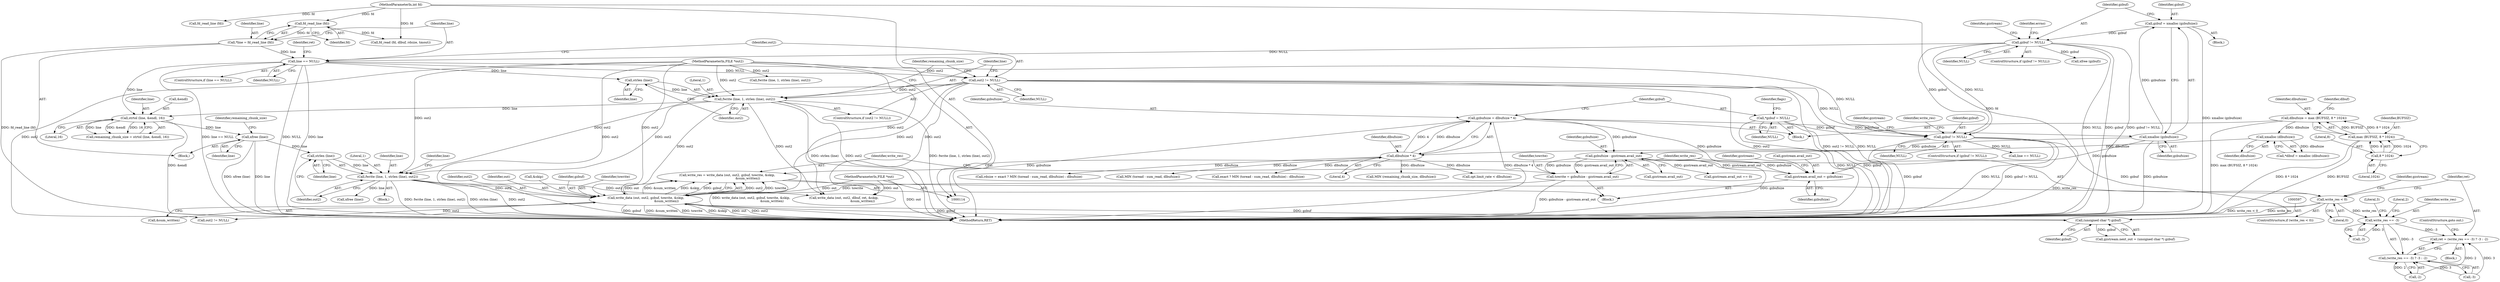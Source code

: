 digraph "0_savannah_ba6b44f6745b14dce414761a8e4b35d31b176bba@API" {
"1000660" [label="(Call,write_res < 0)"];
"1000648" [label="(Call,write_res = write_data (out, out2, gzbuf, towrite, &skip,\n                                          &sum_written))"];
"1000650" [label="(Call,write_data (out, out2, gzbuf, towrite, &skip,\n                                          &sum_written))"];
"1000117" [label="(MethodParameterIn,FILE *out)"];
"1000450" [label="(Call,fwrite (line, 1, strlen (line), out2))"];
"1000453" [label="(Call,strlen (line))"];
"1000430" [label="(Call,xfree (line))"];
"1000425" [label="(Call,strtol (line, &endl, 16))"];
"1000403" [label="(Call,line == NULL)"];
"1000397" [label="(Call,*line = fd_read_line (fd))"];
"1000399" [label="(Call,fd_read_line (fd))"];
"1000116" [label="(MethodParameterIn,int fd)"];
"1000210" [label="(Call,gzbuf != NULL)"];
"1000205" [label="(Call,gzbuf = xmalloc (gzbufsize))"];
"1000207" [label="(Call,xmalloc (gzbufsize))"];
"1000190" [label="(Call,gzbufsize = dlbufsize * 4)"];
"1000192" [label="(Call,dlbufsize * 4)"];
"1000141" [label="(Call,xmalloc (dlbufsize))"];
"1000131" [label="(Call,dlbufsize = max (BUFSIZ, 8 * 1024))"];
"1000133" [label="(Call,max (BUFSIZ, 8 * 1024))"];
"1000135" [label="(Call,8 * 1024)"];
"1000417" [label="(Call,fwrite (line, 1, strlen (line), out2))"];
"1000420" [label="(Call,strlen (line))"];
"1000414" [label="(Call,out2 != NULL)"];
"1000124" [label="(MethodParameterIn,FILE *out2)"];
"1000596" [label="(Call,(unsigned char *) gzbuf)"];
"1000567" [label="(Call,gzbuf != NULL)"];
"1000196" [label="(Call,*gzbuf = NULL)"];
"1000641" [label="(Call,towrite = gzbufsize - gzstream.avail_out)"];
"1000643" [label="(Call,gzbufsize - gzstream.avail_out)"];
"1000587" [label="(Call,gzstream.avail_out = gzbufsize)"];
"1000667" [label="(Call,write_res == -3)"];
"1000664" [label="(Call,ret = (write_res == -3) ? -3 : -2)"];
"1000666" [label="(Call,(write_res == -3) ? -3 : -2)"];
"1000124" [label="(MethodParameterIn,FILE *out2)"];
"1000131" [label="(Call,dlbufsize = max (BUFSIZ, 8 * 1024))"];
"1000415" [label="(Identifier,out2)"];
"1000405" [label="(Identifier,NULL)"];
"1000209" [label="(ControlStructure,if (gzbuf != NULL))"];
"1000216" [label="(Identifier,gzstream)"];
"1000434" [label="(Identifier,remaining_chunk_size)"];
"1000403" [label="(Call,line == NULL)"];
"1000662" [label="(Literal,0)"];
"1000642" [label="(Identifier,towrite)"];
"1000649" [label="(Identifier,write_res)"];
"1000660" [label="(Call,write_res < 0)"];
"1000725" [label="(Call,fd_read_line (fd))"];
"1000133" [label="(Call,max (BUFSIZ, 8 * 1024))"];
"1000591" [label="(Identifier,gzbufsize)"];
"1000196" [label="(Call,*gzbuf = NULL)"];
"1000211" [label="(Identifier,gzbuf)"];
"1000367" [label="(Call,MIN (toread - sum_read, dlbufsize))"];
"1000678" [label="(Identifier,gzstream)"];
"1000451" [label="(Identifier,line)"];
"1000598" [label="(Identifier,gzbuf)"];
"1000663" [label="(Block,)"];
"1000197" [label="(Identifier,gzbuf)"];
"1000454" [label="(Identifier,line)"];
"1000423" [label="(Call,remaining_chunk_size = strtol (line, &endl, 16))"];
"1000456" [label="(Call,xfree (line))"];
"1000193" [label="(Identifier,dlbufsize)"];
"1000404" [label="(Identifier,line)"];
"1000446" [label="(Block,)"];
"1000140" [label="(Identifier,dlbuf)"];
"1000408" [label="(Identifier,ret)"];
"1000414" [label="(Call,out2 != NULL)"];
"1000270" [label="(Identifier,errno)"];
"1000208" [label="(Identifier,gzbufsize)"];
"1000125" [label="(Block,)"];
"1000594" [label="(Identifier,gzstream)"];
"1000586" [label="(Block,)"];
"1000206" [label="(Identifier,gzbuf)"];
"1000659" [label="(ControlStructure,if (write_res < 0))"];
"1000648" [label="(Call,write_res = write_data (out, out2, gzbuf, towrite, &skip,\n                                          &sum_written))"];
"1000190" [label="(Call,gzbufsize = dlbufsize * 4)"];
"1000421" [label="(Identifier,line)"];
"1000453" [label="(Call,strlen (line))"];
"1000655" [label="(Call,&skip)"];
"1000398" [label="(Identifier,line)"];
"1000191" [label="(Identifier,gzbufsize)"];
"1000397" [label="(Call,*line = fd_read_line (fd))"];
"1000198" [label="(Identifier,NULL)"];
"1000136" [label="(Literal,8)"];
"1000116" [label="(MethodParameterIn,int fd)"];
"1000664" [label="(Call,ret = (write_res == -3) ? -3 : -2)"];
"1000429" [label="(Literal,16)"];
"1000425" [label="(Call,strtol (line, &endl, 16))"];
"1000567" [label="(Call,gzbuf != NULL)"];
"1000422" [label="(Identifier,out2)"];
"1000653" [label="(Identifier,gzbuf)"];
"1000142" [label="(Identifier,dlbufsize)"];
"1000568" [label="(Identifier,gzbuf)"];
"1000212" [label="(Identifier,NULL)"];
"1000413" [label="(ControlStructure,if (out2 != NULL))"];
"1000641" [label="(Call,towrite = gzbufsize - gzstream.avail_out)"];
"1000402" [label="(ControlStructure,if (line == NULL))"];
"1000668" [label="(Identifier,write_res)"];
"1000399" [label="(Call,fd_read_line (fd))"];
"1000424" [label="(Identifier,remaining_chunk_size)"];
"1000514" [label="(Call,fd_read (fd, dlbuf, rdsize, tmout))"];
"1000141" [label="(Call,xmalloc (dlbufsize))"];
"1000592" [label="(Call,gzstream.next_out = (unsigned char *) gzbuf)"];
"1000657" [label="(Call,&sum_written)"];
"1000596" [label="(Call,(unsigned char *) gzbuf)"];
"1000783" [label="(MethodReturn,RET)"];
"1000132" [label="(Identifier,dlbufsize)"];
"1000667" [label="(Call,write_res == -3)"];
"1000457" [label="(Identifier,line)"];
"1000666" [label="(Call,(write_res == -3) ? -3 : -2)"];
"1000205" [label="(Call,gzbuf = xmalloc (gzbufsize))"];
"1000365" [label="(Call,exact ? MIN (toread - sum_read, dlbufsize) : dlbufsize)"];
"1000117" [label="(MethodParameterIn,FILE *out)"];
"1000669" [label="(Call,-3)"];
"1000587" [label="(Call,gzstream.avail_out = gzbufsize)"];
"1000673" [label="(Call,-2)"];
"1000569" [label="(Identifier,NULL)"];
"1000427" [label="(Call,&endl)"];
"1000566" [label="(ControlStructure,if (gzbuf != NULL))"];
"1000643" [label="(Call,gzbufsize - gzstream.avail_out)"];
"1000430" [label="(Call,xfree (line))"];
"1000665" [label="(Identifier,ret)"];
"1000671" [label="(Call,-3)"];
"1000575" [label="(Identifier,gzstream)"];
"1000743" [label="(Call,fwrite (line, 1, strlen (line), out2))"];
"1000728" [label="(Call,line == NULL)"];
"1000431" [label="(Identifier,line)"];
"1000685" [label="(Call,write_data (out, out2, dlbuf, ret, &skip,\n                                      &sum_written))"];
"1000644" [label="(Identifier,gzbufsize)"];
"1000134" [label="(Identifier,BUFSIZ)"];
"1000418" [label="(Identifier,line)"];
"1000202" [label="(Identifier,flags)"];
"1000672" [label="(Literal,3)"];
"1000684" [label="(Identifier,write_res)"];
"1000455" [label="(Identifier,out2)"];
"1000417" [label="(Call,fwrite (line, 1, strlen (line), out2))"];
"1000675" [label="(ControlStructure,goto out;)"];
"1000207" [label="(Call,xmalloc (gzbufsize))"];
"1000426" [label="(Identifier,line)"];
"1000363" [label="(Call,rdsize = exact ? MIN (toread - sum_read, dlbufsize) : dlbufsize)"];
"1000194" [label="(Literal,4)"];
"1000661" [label="(Identifier,write_res)"];
"1000400" [label="(Identifier,fd)"];
"1000654" [label="(Identifier,towrite)"];
"1000420" [label="(Call,strlen (line))"];
"1000461" [label="(Call,MIN (remaining_chunk_size, dlbufsize))"];
"1000204" [label="(Block,)"];
"1000652" [label="(Identifier,out2)"];
"1000139" [label="(Call,*dlbuf = xmalloc (dlbufsize))"];
"1000588" [label="(Call,gzstream.avail_out)"];
"1000192" [label="(Call,dlbufsize * 4)"];
"1000137" [label="(Literal,1024)"];
"1000452" [label="(Literal,1)"];
"1000676" [label="(Call,gzstream.avail_out == 0)"];
"1000210" [label="(Call,gzbuf != NULL)"];
"1000740" [label="(Call,out2 != NULL)"];
"1000395" [label="(Block,)"];
"1000252" [label="(Call,xfree (gzbuf))"];
"1000352" [label="(Call,opt.limit_rate < dlbufsize)"];
"1000650" [label="(Call,write_data (out, out2, gzbuf, towrite, &skip,\n                                          &sum_written))"];
"1000645" [label="(Call,gzstream.avail_out)"];
"1000674" [label="(Literal,2)"];
"1000450" [label="(Call,fwrite (line, 1, strlen (line), out2))"];
"1000419" [label="(Literal,1)"];
"1000416" [label="(Identifier,NULL)"];
"1000135" [label="(Call,8 * 1024)"];
"1000651" [label="(Identifier,out)"];
"1000660" -> "1000659"  [label="AST: "];
"1000660" -> "1000662"  [label="CFG: "];
"1000661" -> "1000660"  [label="AST: "];
"1000662" -> "1000660"  [label="AST: "];
"1000678" -> "1000660"  [label="CFG: "];
"1000665" -> "1000660"  [label="CFG: "];
"1000660" -> "1000783"  [label="DDG: write_res < 0"];
"1000660" -> "1000783"  [label="DDG: write_res"];
"1000648" -> "1000660"  [label="DDG: write_res"];
"1000660" -> "1000667"  [label="DDG: write_res"];
"1000648" -> "1000586"  [label="AST: "];
"1000648" -> "1000650"  [label="CFG: "];
"1000649" -> "1000648"  [label="AST: "];
"1000650" -> "1000648"  [label="AST: "];
"1000661" -> "1000648"  [label="CFG: "];
"1000648" -> "1000783"  [label="DDG: write_data (out, out2, gzbuf, towrite, &skip,\n                                          &sum_written)"];
"1000650" -> "1000648"  [label="DDG: out2"];
"1000650" -> "1000648"  [label="DDG: towrite"];
"1000650" -> "1000648"  [label="DDG: out"];
"1000650" -> "1000648"  [label="DDG: &sum_written"];
"1000650" -> "1000648"  [label="DDG: &skip"];
"1000650" -> "1000648"  [label="DDG: gzbuf"];
"1000650" -> "1000657"  [label="CFG: "];
"1000651" -> "1000650"  [label="AST: "];
"1000652" -> "1000650"  [label="AST: "];
"1000653" -> "1000650"  [label="AST: "];
"1000654" -> "1000650"  [label="AST: "];
"1000655" -> "1000650"  [label="AST: "];
"1000657" -> "1000650"  [label="AST: "];
"1000650" -> "1000783"  [label="DDG: &skip"];
"1000650" -> "1000783"  [label="DDG: out"];
"1000650" -> "1000783"  [label="DDG: out2"];
"1000650" -> "1000783"  [label="DDG: gzbuf"];
"1000650" -> "1000783"  [label="DDG: &sum_written"];
"1000650" -> "1000783"  [label="DDG: towrite"];
"1000650" -> "1000596"  [label="DDG: gzbuf"];
"1000117" -> "1000650"  [label="DDG: out"];
"1000450" -> "1000650"  [label="DDG: out2"];
"1000417" -> "1000650"  [label="DDG: out2"];
"1000414" -> "1000650"  [label="DDG: out2"];
"1000124" -> "1000650"  [label="DDG: out2"];
"1000596" -> "1000650"  [label="DDG: gzbuf"];
"1000641" -> "1000650"  [label="DDG: towrite"];
"1000650" -> "1000740"  [label="DDG: out2"];
"1000117" -> "1000114"  [label="AST: "];
"1000117" -> "1000783"  [label="DDG: out"];
"1000117" -> "1000685"  [label="DDG: out"];
"1000450" -> "1000446"  [label="AST: "];
"1000450" -> "1000455"  [label="CFG: "];
"1000451" -> "1000450"  [label="AST: "];
"1000452" -> "1000450"  [label="AST: "];
"1000453" -> "1000450"  [label="AST: "];
"1000455" -> "1000450"  [label="AST: "];
"1000457" -> "1000450"  [label="CFG: "];
"1000450" -> "1000783"  [label="DDG: out2"];
"1000450" -> "1000783"  [label="DDG: fwrite (line, 1, strlen (line), out2)"];
"1000450" -> "1000783"  [label="DDG: strlen (line)"];
"1000453" -> "1000450"  [label="DDG: line"];
"1000417" -> "1000450"  [label="DDG: out2"];
"1000414" -> "1000450"  [label="DDG: out2"];
"1000124" -> "1000450"  [label="DDG: out2"];
"1000450" -> "1000456"  [label="DDG: line"];
"1000450" -> "1000685"  [label="DDG: out2"];
"1000453" -> "1000454"  [label="CFG: "];
"1000454" -> "1000453"  [label="AST: "];
"1000455" -> "1000453"  [label="CFG: "];
"1000430" -> "1000453"  [label="DDG: line"];
"1000430" -> "1000395"  [label="AST: "];
"1000430" -> "1000431"  [label="CFG: "];
"1000431" -> "1000430"  [label="AST: "];
"1000434" -> "1000430"  [label="CFG: "];
"1000430" -> "1000783"  [label="DDG: line"];
"1000430" -> "1000783"  [label="DDG: xfree (line)"];
"1000425" -> "1000430"  [label="DDG: line"];
"1000425" -> "1000423"  [label="AST: "];
"1000425" -> "1000429"  [label="CFG: "];
"1000426" -> "1000425"  [label="AST: "];
"1000427" -> "1000425"  [label="AST: "];
"1000429" -> "1000425"  [label="AST: "];
"1000423" -> "1000425"  [label="CFG: "];
"1000425" -> "1000783"  [label="DDG: &endl"];
"1000425" -> "1000423"  [label="DDG: line"];
"1000425" -> "1000423"  [label="DDG: &endl"];
"1000425" -> "1000423"  [label="DDG: 16"];
"1000403" -> "1000425"  [label="DDG: line"];
"1000417" -> "1000425"  [label="DDG: line"];
"1000403" -> "1000402"  [label="AST: "];
"1000403" -> "1000405"  [label="CFG: "];
"1000404" -> "1000403"  [label="AST: "];
"1000405" -> "1000403"  [label="AST: "];
"1000408" -> "1000403"  [label="CFG: "];
"1000415" -> "1000403"  [label="CFG: "];
"1000403" -> "1000783"  [label="DDG: NULL"];
"1000403" -> "1000783"  [label="DDG: line"];
"1000403" -> "1000783"  [label="DDG: line == NULL"];
"1000397" -> "1000403"  [label="DDG: line"];
"1000210" -> "1000403"  [label="DDG: NULL"];
"1000403" -> "1000414"  [label="DDG: NULL"];
"1000403" -> "1000420"  [label="DDG: line"];
"1000403" -> "1000567"  [label="DDG: NULL"];
"1000397" -> "1000395"  [label="AST: "];
"1000397" -> "1000399"  [label="CFG: "];
"1000398" -> "1000397"  [label="AST: "];
"1000399" -> "1000397"  [label="AST: "];
"1000404" -> "1000397"  [label="CFG: "];
"1000397" -> "1000783"  [label="DDG: fd_read_line (fd)"];
"1000399" -> "1000397"  [label="DDG: fd"];
"1000399" -> "1000400"  [label="CFG: "];
"1000400" -> "1000399"  [label="AST: "];
"1000116" -> "1000399"  [label="DDG: fd"];
"1000399" -> "1000514"  [label="DDG: fd"];
"1000116" -> "1000114"  [label="AST: "];
"1000116" -> "1000783"  [label="DDG: fd"];
"1000116" -> "1000514"  [label="DDG: fd"];
"1000116" -> "1000725"  [label="DDG: fd"];
"1000210" -> "1000209"  [label="AST: "];
"1000210" -> "1000212"  [label="CFG: "];
"1000211" -> "1000210"  [label="AST: "];
"1000212" -> "1000210"  [label="AST: "];
"1000216" -> "1000210"  [label="CFG: "];
"1000270" -> "1000210"  [label="CFG: "];
"1000210" -> "1000783"  [label="DDG: gzbuf != NULL"];
"1000210" -> "1000783"  [label="DDG: NULL"];
"1000210" -> "1000783"  [label="DDG: gzbuf"];
"1000205" -> "1000210"  [label="DDG: gzbuf"];
"1000210" -> "1000252"  [label="DDG: gzbuf"];
"1000210" -> "1000567"  [label="DDG: gzbuf"];
"1000210" -> "1000567"  [label="DDG: NULL"];
"1000205" -> "1000204"  [label="AST: "];
"1000205" -> "1000207"  [label="CFG: "];
"1000206" -> "1000205"  [label="AST: "];
"1000207" -> "1000205"  [label="AST: "];
"1000211" -> "1000205"  [label="CFG: "];
"1000205" -> "1000783"  [label="DDG: xmalloc (gzbufsize)"];
"1000207" -> "1000205"  [label="DDG: gzbufsize"];
"1000207" -> "1000208"  [label="CFG: "];
"1000208" -> "1000207"  [label="AST: "];
"1000207" -> "1000783"  [label="DDG: gzbufsize"];
"1000190" -> "1000207"  [label="DDG: gzbufsize"];
"1000207" -> "1000587"  [label="DDG: gzbufsize"];
"1000207" -> "1000643"  [label="DDG: gzbufsize"];
"1000190" -> "1000125"  [label="AST: "];
"1000190" -> "1000192"  [label="CFG: "];
"1000191" -> "1000190"  [label="AST: "];
"1000192" -> "1000190"  [label="AST: "];
"1000197" -> "1000190"  [label="CFG: "];
"1000190" -> "1000783"  [label="DDG: gzbufsize"];
"1000190" -> "1000783"  [label="DDG: dlbufsize * 4"];
"1000192" -> "1000190"  [label="DDG: dlbufsize"];
"1000192" -> "1000190"  [label="DDG: 4"];
"1000190" -> "1000587"  [label="DDG: gzbufsize"];
"1000190" -> "1000643"  [label="DDG: gzbufsize"];
"1000192" -> "1000194"  [label="CFG: "];
"1000193" -> "1000192"  [label="AST: "];
"1000194" -> "1000192"  [label="AST: "];
"1000141" -> "1000192"  [label="DDG: dlbufsize"];
"1000192" -> "1000352"  [label="DDG: dlbufsize"];
"1000192" -> "1000363"  [label="DDG: dlbufsize"];
"1000192" -> "1000367"  [label="DDG: dlbufsize"];
"1000192" -> "1000365"  [label="DDG: dlbufsize"];
"1000192" -> "1000461"  [label="DDG: dlbufsize"];
"1000141" -> "1000139"  [label="AST: "];
"1000141" -> "1000142"  [label="CFG: "];
"1000142" -> "1000141"  [label="AST: "];
"1000139" -> "1000141"  [label="CFG: "];
"1000141" -> "1000139"  [label="DDG: dlbufsize"];
"1000131" -> "1000141"  [label="DDG: dlbufsize"];
"1000131" -> "1000125"  [label="AST: "];
"1000131" -> "1000133"  [label="CFG: "];
"1000132" -> "1000131"  [label="AST: "];
"1000133" -> "1000131"  [label="AST: "];
"1000140" -> "1000131"  [label="CFG: "];
"1000131" -> "1000783"  [label="DDG: max (BUFSIZ, 8 * 1024)"];
"1000133" -> "1000131"  [label="DDG: BUFSIZ"];
"1000133" -> "1000131"  [label="DDG: 8 * 1024"];
"1000133" -> "1000135"  [label="CFG: "];
"1000134" -> "1000133"  [label="AST: "];
"1000135" -> "1000133"  [label="AST: "];
"1000133" -> "1000783"  [label="DDG: BUFSIZ"];
"1000133" -> "1000783"  [label="DDG: 8 * 1024"];
"1000135" -> "1000133"  [label="DDG: 8"];
"1000135" -> "1000133"  [label="DDG: 1024"];
"1000135" -> "1000137"  [label="CFG: "];
"1000136" -> "1000135"  [label="AST: "];
"1000137" -> "1000135"  [label="AST: "];
"1000417" -> "1000413"  [label="AST: "];
"1000417" -> "1000422"  [label="CFG: "];
"1000418" -> "1000417"  [label="AST: "];
"1000419" -> "1000417"  [label="AST: "];
"1000420" -> "1000417"  [label="AST: "];
"1000422" -> "1000417"  [label="AST: "];
"1000424" -> "1000417"  [label="CFG: "];
"1000417" -> "1000783"  [label="DDG: strlen (line)"];
"1000417" -> "1000783"  [label="DDG: out2"];
"1000417" -> "1000783"  [label="DDG: fwrite (line, 1, strlen (line), out2)"];
"1000420" -> "1000417"  [label="DDG: line"];
"1000414" -> "1000417"  [label="DDG: out2"];
"1000124" -> "1000417"  [label="DDG: out2"];
"1000417" -> "1000685"  [label="DDG: out2"];
"1000420" -> "1000421"  [label="CFG: "];
"1000421" -> "1000420"  [label="AST: "];
"1000422" -> "1000420"  [label="CFG: "];
"1000414" -> "1000413"  [label="AST: "];
"1000414" -> "1000416"  [label="CFG: "];
"1000415" -> "1000414"  [label="AST: "];
"1000416" -> "1000414"  [label="AST: "];
"1000418" -> "1000414"  [label="CFG: "];
"1000424" -> "1000414"  [label="CFG: "];
"1000414" -> "1000783"  [label="DDG: out2 != NULL"];
"1000414" -> "1000783"  [label="DDG: NULL"];
"1000414" -> "1000783"  [label="DDG: out2"];
"1000124" -> "1000414"  [label="DDG: out2"];
"1000414" -> "1000567"  [label="DDG: NULL"];
"1000414" -> "1000685"  [label="DDG: out2"];
"1000124" -> "1000114"  [label="AST: "];
"1000124" -> "1000783"  [label="DDG: out2"];
"1000124" -> "1000685"  [label="DDG: out2"];
"1000124" -> "1000740"  [label="DDG: out2"];
"1000124" -> "1000743"  [label="DDG: out2"];
"1000596" -> "1000592"  [label="AST: "];
"1000596" -> "1000598"  [label="CFG: "];
"1000597" -> "1000596"  [label="AST: "];
"1000598" -> "1000596"  [label="AST: "];
"1000592" -> "1000596"  [label="CFG: "];
"1000596" -> "1000592"  [label="DDG: gzbuf"];
"1000567" -> "1000596"  [label="DDG: gzbuf"];
"1000567" -> "1000566"  [label="AST: "];
"1000567" -> "1000569"  [label="CFG: "];
"1000568" -> "1000567"  [label="AST: "];
"1000569" -> "1000567"  [label="AST: "];
"1000575" -> "1000567"  [label="CFG: "];
"1000684" -> "1000567"  [label="CFG: "];
"1000567" -> "1000783"  [label="DDG: gzbuf"];
"1000567" -> "1000783"  [label="DDG: NULL"];
"1000567" -> "1000783"  [label="DDG: gzbuf != NULL"];
"1000196" -> "1000567"  [label="DDG: gzbuf"];
"1000567" -> "1000728"  [label="DDG: NULL"];
"1000196" -> "1000125"  [label="AST: "];
"1000196" -> "1000198"  [label="CFG: "];
"1000197" -> "1000196"  [label="AST: "];
"1000198" -> "1000196"  [label="AST: "];
"1000202" -> "1000196"  [label="CFG: "];
"1000196" -> "1000783"  [label="DDG: gzbuf"];
"1000196" -> "1000783"  [label="DDG: NULL"];
"1000641" -> "1000586"  [label="AST: "];
"1000641" -> "1000643"  [label="CFG: "];
"1000642" -> "1000641"  [label="AST: "];
"1000643" -> "1000641"  [label="AST: "];
"1000649" -> "1000641"  [label="CFG: "];
"1000641" -> "1000783"  [label="DDG: gzbufsize - gzstream.avail_out"];
"1000643" -> "1000641"  [label="DDG: gzbufsize"];
"1000643" -> "1000641"  [label="DDG: gzstream.avail_out"];
"1000643" -> "1000645"  [label="CFG: "];
"1000644" -> "1000643"  [label="AST: "];
"1000645" -> "1000643"  [label="AST: "];
"1000643" -> "1000783"  [label="DDG: gzbufsize"];
"1000643" -> "1000587"  [label="DDG: gzbufsize"];
"1000587" -> "1000643"  [label="DDG: gzstream.avail_out"];
"1000643" -> "1000676"  [label="DDG: gzstream.avail_out"];
"1000587" -> "1000586"  [label="AST: "];
"1000587" -> "1000591"  [label="CFG: "];
"1000588" -> "1000587"  [label="AST: "];
"1000591" -> "1000587"  [label="AST: "];
"1000594" -> "1000587"  [label="CFG: "];
"1000667" -> "1000666"  [label="AST: "];
"1000667" -> "1000669"  [label="CFG: "];
"1000668" -> "1000667"  [label="AST: "];
"1000669" -> "1000667"  [label="AST: "];
"1000672" -> "1000667"  [label="CFG: "];
"1000674" -> "1000667"  [label="CFG: "];
"1000667" -> "1000664"  [label="DDG: -3"];
"1000669" -> "1000667"  [label="DDG: 3"];
"1000667" -> "1000666"  [label="DDG: -3"];
"1000664" -> "1000663"  [label="AST: "];
"1000664" -> "1000666"  [label="CFG: "];
"1000665" -> "1000664"  [label="AST: "];
"1000666" -> "1000664"  [label="AST: "];
"1000675" -> "1000664"  [label="CFG: "];
"1000671" -> "1000664"  [label="DDG: 3"];
"1000673" -> "1000664"  [label="DDG: 2"];
"1000666" -> "1000671"  [label="CFG: "];
"1000666" -> "1000673"  [label="CFG: "];
"1000671" -> "1000666"  [label="AST: "];
"1000673" -> "1000666"  [label="AST: "];
"1000671" -> "1000666"  [label="DDG: 3"];
"1000673" -> "1000666"  [label="DDG: 2"];
}
